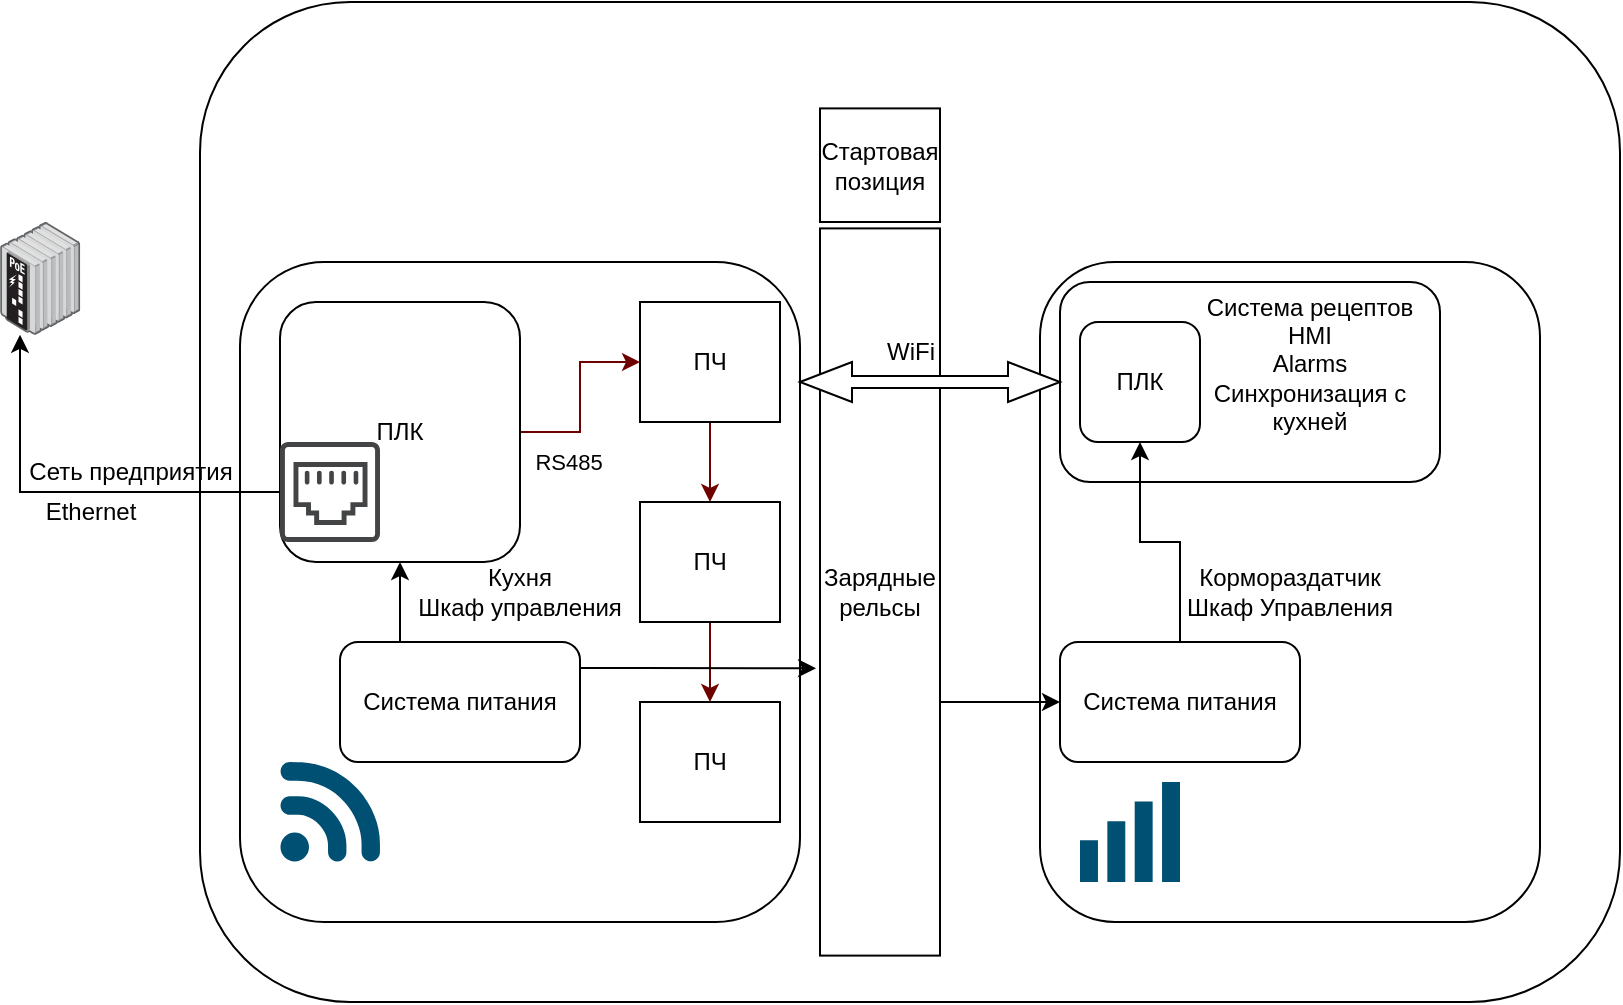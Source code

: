<mxfile version="27.0.5">
  <diagram name="Main_concept" id="Sw7cjAlXmsRBfZZoZjWT">
    <mxGraphModel dx="946" dy="627" grid="1" gridSize="10" guides="1" tooltips="1" connect="1" arrows="1" fold="1" page="1" pageScale="1" pageWidth="827" pageHeight="1169" math="0" shadow="0">
      <root>
        <mxCell id="0" />
        <mxCell id="1" parent="0" />
        <mxCell id="R1cpTdT56Dwep472Y0fL-24" value="" style="rounded=1;whiteSpace=wrap;html=1;align=center;" vertex="1" parent="1">
          <mxGeometry x="100" y="50" width="710" height="500" as="geometry" />
        </mxCell>
        <mxCell id="R1cpTdT56Dwep472Y0fL-1" value="Кухня&lt;div&gt;Шкаф управления&lt;/div&gt;" style="rounded=1;whiteSpace=wrap;html=1;" vertex="1" parent="1">
          <mxGeometry x="120" y="180" width="280" height="330" as="geometry" />
        </mxCell>
        <mxCell id="R1cpTdT56Dwep472Y0fL-7" value="" style="edgeStyle=orthogonalEdgeStyle;rounded=0;orthogonalLoop=1;jettySize=auto;html=1;fillColor=#a20025;strokeColor=#6F0000;" edge="1" parent="1" source="R1cpTdT56Dwep472Y0fL-2" target="R1cpTdT56Dwep472Y0fL-3">
          <mxGeometry relative="1" as="geometry" />
        </mxCell>
        <mxCell id="R1cpTdT56Dwep472Y0fL-18" value="RS485" style="edgeLabel;html=1;align=center;verticalAlign=middle;resizable=0;points=[];" vertex="1" connectable="0" parent="R1cpTdT56Dwep472Y0fL-7">
          <mxGeometry x="-0.495" relative="1" as="geometry">
            <mxPoint y="15" as="offset" />
          </mxGeometry>
        </mxCell>
        <mxCell id="R1cpTdT56Dwep472Y0fL-2" value="ПЛК" style="rounded=1;whiteSpace=wrap;html=1;" vertex="1" parent="1">
          <mxGeometry x="140" y="200" width="120" height="130" as="geometry" />
        </mxCell>
        <mxCell id="R1cpTdT56Dwep472Y0fL-8" value="" style="edgeStyle=orthogonalEdgeStyle;rounded=0;orthogonalLoop=1;jettySize=auto;html=1;fillColor=#a20025;strokeColor=#6F0000;" edge="1" parent="1" source="R1cpTdT56Dwep472Y0fL-3" target="R1cpTdT56Dwep472Y0fL-5">
          <mxGeometry relative="1" as="geometry" />
        </mxCell>
        <mxCell id="R1cpTdT56Dwep472Y0fL-3" value="ПЧ" style="rounded=0;whiteSpace=wrap;html=1;" vertex="1" parent="1">
          <mxGeometry x="320" y="200" width="70" height="60" as="geometry" />
        </mxCell>
        <mxCell id="R1cpTdT56Dwep472Y0fL-4" value="ПЧ" style="rounded=0;whiteSpace=wrap;html=1;" vertex="1" parent="1">
          <mxGeometry x="320" y="400" width="70" height="60" as="geometry" />
        </mxCell>
        <mxCell id="R1cpTdT56Dwep472Y0fL-9" value="" style="edgeStyle=orthogonalEdgeStyle;rounded=0;orthogonalLoop=1;jettySize=auto;html=1;fillColor=#a20025;strokeColor=#6F0000;" edge="1" parent="1" source="R1cpTdT56Dwep472Y0fL-5" target="R1cpTdT56Dwep472Y0fL-4">
          <mxGeometry relative="1" as="geometry" />
        </mxCell>
        <mxCell id="R1cpTdT56Dwep472Y0fL-5" value="ПЧ" style="rounded=0;whiteSpace=wrap;html=1;" vertex="1" parent="1">
          <mxGeometry x="320" y="300" width="70" height="60" as="geometry" />
        </mxCell>
        <mxCell id="R1cpTdT56Dwep472Y0fL-10" value="" style="points=[[0.005,0.09,0],[0.08,0,0],[0.76,0.25,0],[1,0.92,0],[0.91,0.995,0],[0.57,0.995,0],[0.045,0.955,0],[0.005,0.43,0]];verticalLabelPosition=bottom;sketch=0;html=1;verticalAlign=top;aspect=fixed;align=center;pointerEvents=1;shape=mxgraph.cisco19.3g_4g_indicator;fillColor=#005073;strokeColor=none;" vertex="1" parent="1">
          <mxGeometry x="140" y="430" width="50" height="50" as="geometry" />
        </mxCell>
        <mxCell id="R1cpTdT56Dwep472Y0fL-11" value="Кормораздатчик&lt;div&gt;Шкаф Управления&lt;/div&gt;" style="rounded=1;whiteSpace=wrap;html=1;" vertex="1" parent="1">
          <mxGeometry x="520" y="180" width="250" height="330" as="geometry" />
        </mxCell>
        <mxCell id="R1cpTdT56Dwep472Y0fL-12" value="" style="points=[[0,0.58,0],[0.09,0.58,0],[0.36,0.39,0],[0.64,0.195,0],[0.91,0,0],[1,0,0],[1,0.25,0],[1,0.5,0],[1,0.75,0],[1,1,0],[0,1,0],[0.09,1,0],[0.36,1,0],[0.64,1,0],[0.91,1,0],[0,0.79,0]];verticalLabelPosition=bottom;sketch=0;html=1;verticalAlign=top;aspect=fixed;align=center;pointerEvents=1;shape=mxgraph.cisco19.wifi_indicator;fillColor=#005073;strokeColor=none;" vertex="1" parent="1">
          <mxGeometry x="540" y="440" width="50" height="50" as="geometry" />
        </mxCell>
        <mxCell id="R1cpTdT56Dwep472Y0fL-15" style="edgeStyle=orthogonalEdgeStyle;rounded=0;orthogonalLoop=1;jettySize=auto;html=1;" edge="1" parent="1" source="R1cpTdT56Dwep472Y0fL-13" target="R1cpTdT56Dwep472Y0fL-14">
          <mxGeometry relative="1" as="geometry">
            <Array as="points">
              <mxPoint x="10" y="295" />
            </Array>
          </mxGeometry>
        </mxCell>
        <mxCell id="R1cpTdT56Dwep472Y0fL-13" value="" style="sketch=0;pointerEvents=1;shadow=0;dashed=0;html=1;strokeColor=none;fillColor=#434445;aspect=fixed;labelPosition=center;verticalLabelPosition=bottom;verticalAlign=top;align=center;outlineConnect=0;shape=mxgraph.vvd.ethernet_port;" vertex="1" parent="1">
          <mxGeometry x="140" y="270" width="50" height="50" as="geometry" />
        </mxCell>
        <mxCell id="R1cpTdT56Dwep472Y0fL-14" value="" style="image;points=[];aspect=fixed;html=1;align=center;shadow=0;dashed=0;image=img/lib/allied_telesis/switch/Industrial_Ethernet_IE200_POE.svg;" vertex="1" parent="1">
          <mxGeometry y="160" width="40.2" height="56.4" as="geometry" />
        </mxCell>
        <mxCell id="R1cpTdT56Dwep472Y0fL-16" value="Сеть предприятия" style="text;html=1;align=center;verticalAlign=middle;resizable=0;points=[];autosize=1;strokeColor=none;fillColor=none;" vertex="1" parent="1">
          <mxGeometry y="270" width="130" height="30" as="geometry" />
        </mxCell>
        <mxCell id="R1cpTdT56Dwep472Y0fL-17" value="Ethernet" style="text;html=1;align=center;verticalAlign=middle;resizable=0;points=[];autosize=1;strokeColor=none;fillColor=none;" vertex="1" parent="1">
          <mxGeometry x="10" y="290" width="70" height="30" as="geometry" />
        </mxCell>
        <mxCell id="R1cpTdT56Dwep472Y0fL-22" value="" style="rounded=1;whiteSpace=wrap;html=1;" vertex="1" parent="1">
          <mxGeometry x="530" y="190" width="190" height="100" as="geometry" />
        </mxCell>
        <mxCell id="R1cpTdT56Dwep472Y0fL-19" value="ПЛК" style="rounded=1;whiteSpace=wrap;html=1;" vertex="1" parent="1">
          <mxGeometry x="540" y="210" width="60" height="60" as="geometry" />
        </mxCell>
        <mxCell id="R1cpTdT56Dwep472Y0fL-35" style="edgeStyle=orthogonalEdgeStyle;rounded=0;orthogonalLoop=1;jettySize=auto;html=1;entryX=0;entryY=0.5;entryDx=0;entryDy=0;strokeColor=light-dark(#000000,#FF0000);" edge="1" parent="1" source="R1cpTdT56Dwep472Y0fL-26" target="R1cpTdT56Dwep472Y0fL-27">
          <mxGeometry relative="1" as="geometry">
            <Array as="points">
              <mxPoint x="480" y="400" />
              <mxPoint x="480" y="400" />
            </Array>
          </mxGeometry>
        </mxCell>
        <mxCell id="R1cpTdT56Dwep472Y0fL-26" value="Зарядные&lt;div&gt;рельсы&lt;/div&gt;" style="rounded=0;whiteSpace=wrap;html=1;fontColor=light-dark(#000000,#FF0000);strokeColor=light-dark(#000000,#FF3333);" vertex="1" parent="1">
          <mxGeometry x="410" y="163.2" width="60" height="363.6" as="geometry" />
        </mxCell>
        <mxCell id="R1cpTdT56Dwep472Y0fL-20" value="" style="shape=doubleArrow;whiteSpace=wrap;html=1;fontColor=light-dark(#000000,#33FFFF);strokeColor=light-dark(#000000,#007FFF);" vertex="1" parent="1">
          <mxGeometry x="400" y="230" width="130" height="20" as="geometry" />
        </mxCell>
        <mxCell id="R1cpTdT56Dwep472Y0fL-21" value="WiFi" style="text;html=1;align=center;verticalAlign=middle;resizable=0;points=[];autosize=1;strokeColor=none;fillColor=none;fontColor=light-dark(#000000,#66B2FF);" vertex="1" parent="1">
          <mxGeometry x="430" y="210" width="50" height="30" as="geometry" />
        </mxCell>
        <mxCell id="R1cpTdT56Dwep472Y0fL-23" value="Система рецептов&lt;div&gt;HMI&lt;/div&gt;&lt;div&gt;Alarms&lt;/div&gt;&lt;div&gt;Синхронизация с кухней&lt;/div&gt;" style="text;html=1;align=center;verticalAlign=middle;whiteSpace=wrap;rounded=0;" vertex="1" parent="1">
          <mxGeometry x="600" y="216.4" width="110" height="30" as="geometry" />
        </mxCell>
        <mxCell id="R1cpTdT56Dwep472Y0fL-25" value="&lt;span style=&quot;caret-color: rgb(255, 255, 255); font-family: Helvetica; font-size: 12px; font-style: normal; font-variant-caps: normal; font-weight: 400; letter-spacing: normal; text-align: center; text-indent: 0px; text-transform: none; white-space: normal; word-spacing: 0px; -webkit-text-stroke-width: 0px; text-decoration: none; float: none; color: light-dark(rgb(255, 255, 255), rgb(255, 255, 255)); display: inline !important;&quot;&gt;Зона действия&amp;nbsp;&lt;/span&gt;&lt;div&gt;&lt;span style=&quot;caret-color: rgb(255, 255, 255); font-family: Helvetica; font-size: 12px; font-style: normal; font-variant-caps: normal; font-weight: 400; letter-spacing: normal; text-align: center; text-indent: 0px; text-transform: none; white-space: normal; word-spacing: 0px; -webkit-text-stroke-width: 0px; text-decoration: none; float: none; color: light-dark(rgb(255, 255, 255), rgb(255, 255, 255)); display: inline !important;&quot;&gt;WiFi&lt;/span&gt;&lt;/div&gt;" style="text;html=1;align=center;verticalAlign=middle;whiteSpace=wrap;rounded=0;labelBackgroundColor=none;" vertex="1" parent="1">
          <mxGeometry x="730" y="90" width="60" height="50" as="geometry" />
        </mxCell>
        <mxCell id="R1cpTdT56Dwep472Y0fL-29" value="" style="edgeStyle=orthogonalEdgeStyle;rounded=0;orthogonalLoop=1;jettySize=auto;html=1;" edge="1" parent="1" source="R1cpTdT56Dwep472Y0fL-27" target="R1cpTdT56Dwep472Y0fL-19">
          <mxGeometry relative="1" as="geometry" />
        </mxCell>
        <mxCell id="R1cpTdT56Dwep472Y0fL-27" value="Система питания" style="rounded=1;whiteSpace=wrap;html=1;" vertex="1" parent="1">
          <mxGeometry x="530" y="370" width="120" height="60" as="geometry" />
        </mxCell>
        <mxCell id="R1cpTdT56Dwep472Y0fL-33" value="" style="edgeStyle=orthogonalEdgeStyle;rounded=0;orthogonalLoop=1;jettySize=auto;html=1;" edge="1" parent="1" source="R1cpTdT56Dwep472Y0fL-32" target="R1cpTdT56Dwep472Y0fL-2">
          <mxGeometry relative="1" as="geometry">
            <Array as="points">
              <mxPoint x="200" y="360" />
              <mxPoint x="200" y="360" />
            </Array>
          </mxGeometry>
        </mxCell>
        <mxCell id="R1cpTdT56Dwep472Y0fL-32" value="Система питания" style="rounded=1;whiteSpace=wrap;html=1;" vertex="1" parent="1">
          <mxGeometry x="170" y="370" width="120" height="60" as="geometry" />
        </mxCell>
        <mxCell id="R1cpTdT56Dwep472Y0fL-34" style="edgeStyle=orthogonalEdgeStyle;rounded=0;orthogonalLoop=1;jettySize=auto;html=1;entryX=-0.033;entryY=0.605;entryDx=0;entryDy=0;entryPerimeter=0;strokeColor=light-dark(#000000,#FF0000);" edge="1" parent="1" source="R1cpTdT56Dwep472Y0fL-32" target="R1cpTdT56Dwep472Y0fL-26">
          <mxGeometry relative="1" as="geometry">
            <Array as="points">
              <mxPoint x="320" y="383" />
              <mxPoint x="320" y="383" />
            </Array>
          </mxGeometry>
        </mxCell>
        <mxCell id="R1cpTdT56Dwep472Y0fL-36" value="Стартовая позиция" style="rounded=0;whiteSpace=wrap;html=1;strokeColor=light-dark(#000000,#33FF33);" vertex="1" parent="1">
          <mxGeometry x="410" y="103.2" width="60" height="56.8" as="geometry" />
        </mxCell>
      </root>
    </mxGraphModel>
  </diagram>
</mxfile>
